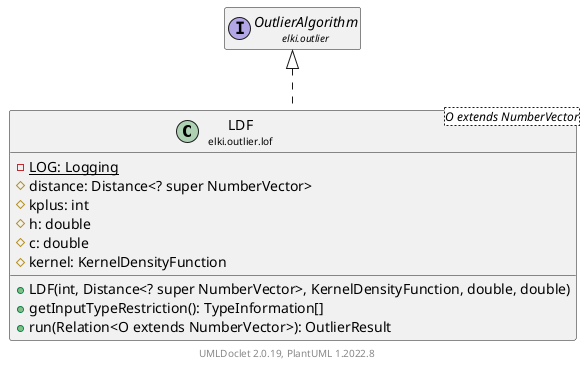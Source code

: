 @startuml
    remove .*\.(Instance|Par|Parameterizer|Factory)$
    set namespaceSeparator none
    hide empty fields
    hide empty methods

    class "<size:14>LDF\n<size:10>elki.outlier.lof" as elki.outlier.lof.LDF<O extends NumberVector> [[LDF.html]] {
        {static} -LOG: Logging
        #distance: Distance<? super NumberVector>
        #kplus: int
        #h: double
        #c: double
        #kernel: KernelDensityFunction
        +LDF(int, Distance<? super NumberVector>, KernelDensityFunction, double, double)
        +getInputTypeRestriction(): TypeInformation[]
        +run(Relation<O extends NumberVector>): OutlierResult
    }

    interface "<size:14>OutlierAlgorithm\n<size:10>elki.outlier" as elki.outlier.OutlierAlgorithm [[../OutlierAlgorithm.html]]
    class "<size:14>LDF.Par\n<size:10>elki.outlier.lof" as elki.outlier.lof.LDF.Par<O extends NumberVector>

    elki.outlier.OutlierAlgorithm <|.. elki.outlier.lof.LDF
    elki.outlier.lof.LDF +-- elki.outlier.lof.LDF.Par

    center footer UMLDoclet 2.0.19, PlantUML 1.2022.8
@enduml
